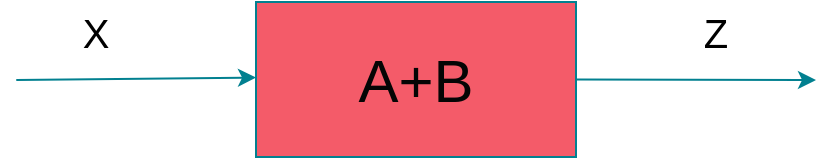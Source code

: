 <mxfile version="24.7.17">
  <diagram name="Page-1" id="dKGTmBD2gazZT_joY7rI">
    <mxGraphModel dx="1009" dy="507" grid="1" gridSize="10" guides="1" tooltips="1" connect="1" arrows="1" fold="1" page="1" pageScale="1" pageWidth="850" pageHeight="1100" math="0" shadow="0">
      <root>
        <mxCell id="0" />
        <mxCell id="1" parent="0" />
        <mxCell id="eRmZoqG796YqX_fro0qS-3" value="&lt;font color=&quot;#050505&quot; style=&quot;font-size: 30px;&quot;&gt;A+B&lt;/font&gt;" style="rounded=0;whiteSpace=wrap;html=1;fillColor=#F45B69;strokeColor=#028090;labelBackgroundColor=none;fontColor=#E4FDE1;" parent="1" vertex="1">
          <mxGeometry x="440" y="120" width="160" height="77.5" as="geometry" />
        </mxCell>
        <mxCell id="eRmZoqG796YqX_fro0qS-7" value="" style="endArrow=classic;html=1;rounded=0;entryX=0.145;entryY=0.145;entryDx=0;entryDy=0;entryPerimeter=0;labelBackgroundColor=none;strokeColor=#028090;fontColor=default;" parent="1" edge="1">
          <mxGeometry width="50" height="50" relative="1" as="geometry">
            <mxPoint x="320.14" y="159" as="sourcePoint" />
            <mxPoint x="439.997" y="157.75" as="targetPoint" />
          </mxGeometry>
        </mxCell>
        <mxCell id="eRmZoqG796YqX_fro0qS-11" value="" style="endArrow=classic;html=1;rounded=0;exitX=1;exitY=0.5;exitDx=0;exitDy=0;labelBackgroundColor=none;strokeColor=#028090;fontColor=default;" parent="1" edge="1">
          <mxGeometry width="50" height="50" relative="1" as="geometry">
            <mxPoint x="600" y="158.75" as="sourcePoint" />
            <mxPoint x="720" y="159" as="targetPoint" />
          </mxGeometry>
        </mxCell>
        <mxCell id="eRmZoqG796YqX_fro0qS-18" value="&lt;span style=&quot;font-size: 20px;&quot;&gt;Z&lt;/span&gt;" style="text;html=1;align=center;verticalAlign=middle;whiteSpace=wrap;rounded=0;labelBackgroundColor=none;fillColor=none;fontColor=#000000;" parent="1" vertex="1">
          <mxGeometry x="640" y="120" width="60" height="30" as="geometry" />
        </mxCell>
        <mxCell id="PqTadCYmbRU7wQy1IgIU-1" value="&lt;font style=&quot;font-size: 20px;&quot;&gt;X&lt;/font&gt;" style="text;html=1;align=center;verticalAlign=middle;whiteSpace=wrap;rounded=0;labelBackgroundColor=none;fillColor=none;fontColor=#000000;" parent="1" vertex="1">
          <mxGeometry x="330" y="120" width="60" height="30" as="geometry" />
        </mxCell>
      </root>
    </mxGraphModel>
  </diagram>
</mxfile>
